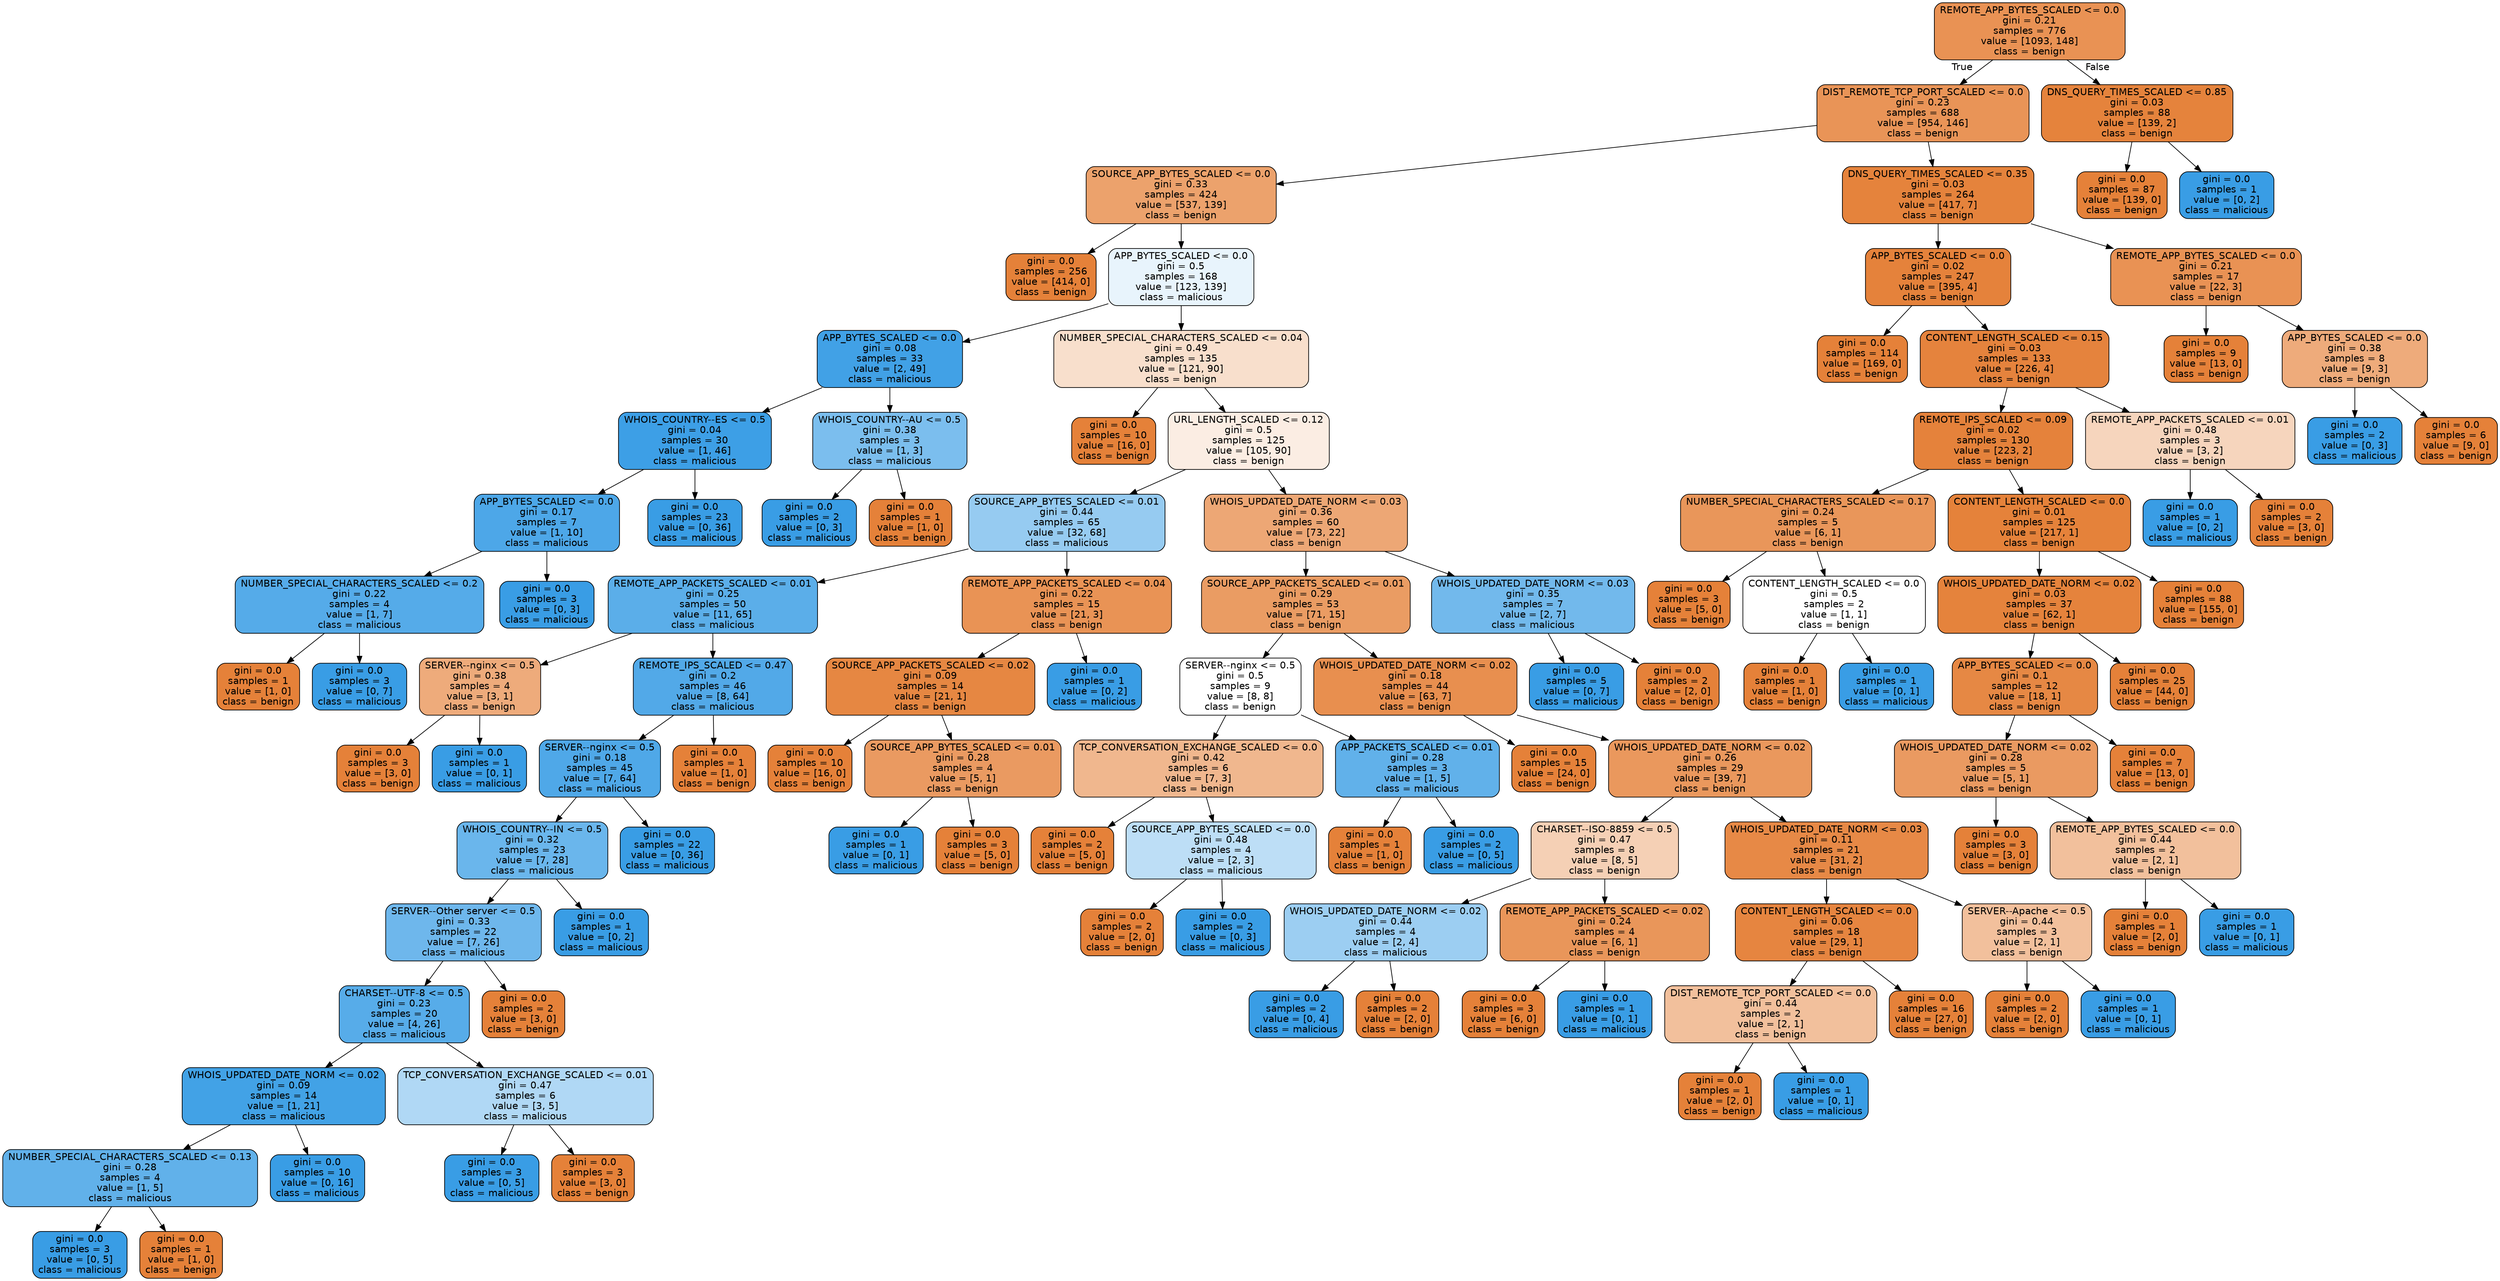 digraph Tree {
node [shape=box, style="filled, rounded", color="black", fontname=helvetica] ;
edge [fontname=helvetica] ;
0 [label="REMOTE_APP_BYTES_SCALED <= 0.0\ngini = 0.21\nsamples = 776\nvalue = [1093, 148]\nclass = benign", fillcolor="#e99254"] ;
1 [label="DIST_REMOTE_TCP_PORT_SCALED <= 0.0\ngini = 0.23\nsamples = 688\nvalue = [954, 146]\nclass = benign", fillcolor="#e99457"] ;
0 -> 1 [labeldistance=2.5, labelangle=45, headlabel="True"] ;
2 [label="SOURCE_APP_BYTES_SCALED <= 0.0\ngini = 0.33\nsamples = 424\nvalue = [537, 139]\nclass = benign", fillcolor="#eca26c"] ;
1 -> 2 ;
3 [label="gini = 0.0\nsamples = 256\nvalue = [414, 0]\nclass = benign", fillcolor="#e58139"] ;
2 -> 3 ;
4 [label="APP_BYTES_SCALED <= 0.0\ngini = 0.5\nsamples = 168\nvalue = [123, 139]\nclass = malicious", fillcolor="#e8f4fc"] ;
2 -> 4 ;
5 [label="APP_BYTES_SCALED <= 0.0\ngini = 0.08\nsamples = 33\nvalue = [2, 49]\nclass = malicious", fillcolor="#41a1e6"] ;
4 -> 5 ;
6 [label="WHOIS_COUNTRY--ES <= 0.5\ngini = 0.04\nsamples = 30\nvalue = [1, 46]\nclass = malicious", fillcolor="#3d9fe6"] ;
5 -> 6 ;
7 [label="APP_BYTES_SCALED <= 0.0\ngini = 0.17\nsamples = 7\nvalue = [1, 10]\nclass = malicious", fillcolor="#4da7e8"] ;
6 -> 7 ;
8 [label="NUMBER_SPECIAL_CHARACTERS_SCALED <= 0.2\ngini = 0.22\nsamples = 4\nvalue = [1, 7]\nclass = malicious", fillcolor="#55abe9"] ;
7 -> 8 ;
9 [label="gini = 0.0\nsamples = 1\nvalue = [1, 0]\nclass = benign", fillcolor="#e58139"] ;
8 -> 9 ;
10 [label="gini = 0.0\nsamples = 3\nvalue = [0, 7]\nclass = malicious", fillcolor="#399de5"] ;
8 -> 10 ;
11 [label="gini = 0.0\nsamples = 3\nvalue = [0, 3]\nclass = malicious", fillcolor="#399de5"] ;
7 -> 11 ;
12 [label="gini = 0.0\nsamples = 23\nvalue = [0, 36]\nclass = malicious", fillcolor="#399de5"] ;
6 -> 12 ;
13 [label="WHOIS_COUNTRY--AU <= 0.5\ngini = 0.38\nsamples = 3\nvalue = [1, 3]\nclass = malicious", fillcolor="#7bbeee"] ;
5 -> 13 ;
14 [label="gini = 0.0\nsamples = 2\nvalue = [0, 3]\nclass = malicious", fillcolor="#399de5"] ;
13 -> 14 ;
15 [label="gini = 0.0\nsamples = 1\nvalue = [1, 0]\nclass = benign", fillcolor="#e58139"] ;
13 -> 15 ;
16 [label="NUMBER_SPECIAL_CHARACTERS_SCALED <= 0.04\ngini = 0.49\nsamples = 135\nvalue = [121, 90]\nclass = benign", fillcolor="#f8dfcc"] ;
4 -> 16 ;
17 [label="gini = 0.0\nsamples = 10\nvalue = [16, 0]\nclass = benign", fillcolor="#e58139"] ;
16 -> 17 ;
18 [label="URL_LENGTH_SCALED <= 0.12\ngini = 0.5\nsamples = 125\nvalue = [105, 90]\nclass = benign", fillcolor="#fbede3"] ;
16 -> 18 ;
19 [label="SOURCE_APP_BYTES_SCALED <= 0.01\ngini = 0.44\nsamples = 65\nvalue = [32, 68]\nclass = malicious", fillcolor="#96cbf1"] ;
18 -> 19 ;
20 [label="REMOTE_APP_PACKETS_SCALED <= 0.01\ngini = 0.25\nsamples = 50\nvalue = [11, 65]\nclass = malicious", fillcolor="#5baee9"] ;
19 -> 20 ;
21 [label="SERVER--nginx <= 0.5\ngini = 0.38\nsamples = 4\nvalue = [3, 1]\nclass = benign", fillcolor="#eeab7b"] ;
20 -> 21 ;
22 [label="gini = 0.0\nsamples = 3\nvalue = [3, 0]\nclass = benign", fillcolor="#e58139"] ;
21 -> 22 ;
23 [label="gini = 0.0\nsamples = 1\nvalue = [0, 1]\nclass = malicious", fillcolor="#399de5"] ;
21 -> 23 ;
24 [label="REMOTE_IPS_SCALED <= 0.47\ngini = 0.2\nsamples = 46\nvalue = [8, 64]\nclass = malicious", fillcolor="#52a9e8"] ;
20 -> 24 ;
25 [label="SERVER--nginx <= 0.5\ngini = 0.18\nsamples = 45\nvalue = [7, 64]\nclass = malicious", fillcolor="#4fa8e8"] ;
24 -> 25 ;
26 [label="WHOIS_COUNTRY--IN <= 0.5\ngini = 0.32\nsamples = 23\nvalue = [7, 28]\nclass = malicious", fillcolor="#6ab6ec"] ;
25 -> 26 ;
27 [label="SERVER--Other server <= 0.5\ngini = 0.33\nsamples = 22\nvalue = [7, 26]\nclass = malicious", fillcolor="#6eb7ec"] ;
26 -> 27 ;
28 [label="CHARSET--UTF-8 <= 0.5\ngini = 0.23\nsamples = 20\nvalue = [4, 26]\nclass = malicious", fillcolor="#57ace9"] ;
27 -> 28 ;
29 [label="WHOIS_UPDATED_DATE_NORM <= 0.02\ngini = 0.09\nsamples = 14\nvalue = [1, 21]\nclass = malicious", fillcolor="#42a2e6"] ;
28 -> 29 ;
30 [label="NUMBER_SPECIAL_CHARACTERS_SCALED <= 0.13\ngini = 0.28\nsamples = 4\nvalue = [1, 5]\nclass = malicious", fillcolor="#61b1ea"] ;
29 -> 30 ;
31 [label="gini = 0.0\nsamples = 3\nvalue = [0, 5]\nclass = malicious", fillcolor="#399de5"] ;
30 -> 31 ;
32 [label="gini = 0.0\nsamples = 1\nvalue = [1, 0]\nclass = benign", fillcolor="#e58139"] ;
30 -> 32 ;
33 [label="gini = 0.0\nsamples = 10\nvalue = [0, 16]\nclass = malicious", fillcolor="#399de5"] ;
29 -> 33 ;
34 [label="TCP_CONVERSATION_EXCHANGE_SCALED <= 0.01\ngini = 0.47\nsamples = 6\nvalue = [3, 5]\nclass = malicious", fillcolor="#b0d8f5"] ;
28 -> 34 ;
35 [label="gini = 0.0\nsamples = 3\nvalue = [0, 5]\nclass = malicious", fillcolor="#399de5"] ;
34 -> 35 ;
36 [label="gini = 0.0\nsamples = 3\nvalue = [3, 0]\nclass = benign", fillcolor="#e58139"] ;
34 -> 36 ;
37 [label="gini = 0.0\nsamples = 2\nvalue = [3, 0]\nclass = benign", fillcolor="#e58139"] ;
27 -> 37 ;
38 [label="gini = 0.0\nsamples = 1\nvalue = [0, 2]\nclass = malicious", fillcolor="#399de5"] ;
26 -> 38 ;
39 [label="gini = 0.0\nsamples = 22\nvalue = [0, 36]\nclass = malicious", fillcolor="#399de5"] ;
25 -> 39 ;
40 [label="gini = 0.0\nsamples = 1\nvalue = [1, 0]\nclass = benign", fillcolor="#e58139"] ;
24 -> 40 ;
41 [label="REMOTE_APP_PACKETS_SCALED <= 0.04\ngini = 0.22\nsamples = 15\nvalue = [21, 3]\nclass = benign", fillcolor="#e99355"] ;
19 -> 41 ;
42 [label="SOURCE_APP_PACKETS_SCALED <= 0.02\ngini = 0.09\nsamples = 14\nvalue = [21, 1]\nclass = benign", fillcolor="#e68742"] ;
41 -> 42 ;
43 [label="gini = 0.0\nsamples = 10\nvalue = [16, 0]\nclass = benign", fillcolor="#e58139"] ;
42 -> 43 ;
44 [label="SOURCE_APP_BYTES_SCALED <= 0.01\ngini = 0.28\nsamples = 4\nvalue = [5, 1]\nclass = benign", fillcolor="#ea9a61"] ;
42 -> 44 ;
45 [label="gini = 0.0\nsamples = 1\nvalue = [0, 1]\nclass = malicious", fillcolor="#399de5"] ;
44 -> 45 ;
46 [label="gini = 0.0\nsamples = 3\nvalue = [5, 0]\nclass = benign", fillcolor="#e58139"] ;
44 -> 46 ;
47 [label="gini = 0.0\nsamples = 1\nvalue = [0, 2]\nclass = malicious", fillcolor="#399de5"] ;
41 -> 47 ;
48 [label="WHOIS_UPDATED_DATE_NORM <= 0.03\ngini = 0.36\nsamples = 60\nvalue = [73, 22]\nclass = benign", fillcolor="#eda775"] ;
18 -> 48 ;
49 [label="SOURCE_APP_PACKETS_SCALED <= 0.01\ngini = 0.29\nsamples = 53\nvalue = [71, 15]\nclass = benign", fillcolor="#ea9c63"] ;
48 -> 49 ;
50 [label="SERVER--nginx <= 0.5\ngini = 0.5\nsamples = 9\nvalue = [8, 8]\nclass = benign", fillcolor="#ffffff"] ;
49 -> 50 ;
51 [label="TCP_CONVERSATION_EXCHANGE_SCALED <= 0.0\ngini = 0.42\nsamples = 6\nvalue = [7, 3]\nclass = benign", fillcolor="#f0b78e"] ;
50 -> 51 ;
52 [label="gini = 0.0\nsamples = 2\nvalue = [5, 0]\nclass = benign", fillcolor="#e58139"] ;
51 -> 52 ;
53 [label="SOURCE_APP_BYTES_SCALED <= 0.0\ngini = 0.48\nsamples = 4\nvalue = [2, 3]\nclass = malicious", fillcolor="#bddef6"] ;
51 -> 53 ;
54 [label="gini = 0.0\nsamples = 2\nvalue = [2, 0]\nclass = benign", fillcolor="#e58139"] ;
53 -> 54 ;
55 [label="gini = 0.0\nsamples = 2\nvalue = [0, 3]\nclass = malicious", fillcolor="#399de5"] ;
53 -> 55 ;
56 [label="APP_PACKETS_SCALED <= 0.01\ngini = 0.28\nsamples = 3\nvalue = [1, 5]\nclass = malicious", fillcolor="#61b1ea"] ;
50 -> 56 ;
57 [label="gini = 0.0\nsamples = 1\nvalue = [1, 0]\nclass = benign", fillcolor="#e58139"] ;
56 -> 57 ;
58 [label="gini = 0.0\nsamples = 2\nvalue = [0, 5]\nclass = malicious", fillcolor="#399de5"] ;
56 -> 58 ;
59 [label="WHOIS_UPDATED_DATE_NORM <= 0.02\ngini = 0.18\nsamples = 44\nvalue = [63, 7]\nclass = benign", fillcolor="#e88f4f"] ;
49 -> 59 ;
60 [label="gini = 0.0\nsamples = 15\nvalue = [24, 0]\nclass = benign", fillcolor="#e58139"] ;
59 -> 60 ;
61 [label="WHOIS_UPDATED_DATE_NORM <= 0.02\ngini = 0.26\nsamples = 29\nvalue = [39, 7]\nclass = benign", fillcolor="#ea985d"] ;
59 -> 61 ;
62 [label="CHARSET--ISO-8859 <= 0.5\ngini = 0.47\nsamples = 8\nvalue = [8, 5]\nclass = benign", fillcolor="#f5d0b5"] ;
61 -> 62 ;
63 [label="WHOIS_UPDATED_DATE_NORM <= 0.02\ngini = 0.44\nsamples = 4\nvalue = [2, 4]\nclass = malicious", fillcolor="#9ccef2"] ;
62 -> 63 ;
64 [label="gini = 0.0\nsamples = 2\nvalue = [0, 4]\nclass = malicious", fillcolor="#399de5"] ;
63 -> 64 ;
65 [label="gini = 0.0\nsamples = 2\nvalue = [2, 0]\nclass = benign", fillcolor="#e58139"] ;
63 -> 65 ;
66 [label="REMOTE_APP_PACKETS_SCALED <= 0.02\ngini = 0.24\nsamples = 4\nvalue = [6, 1]\nclass = benign", fillcolor="#e9965a"] ;
62 -> 66 ;
67 [label="gini = 0.0\nsamples = 3\nvalue = [6, 0]\nclass = benign", fillcolor="#e58139"] ;
66 -> 67 ;
68 [label="gini = 0.0\nsamples = 1\nvalue = [0, 1]\nclass = malicious", fillcolor="#399de5"] ;
66 -> 68 ;
69 [label="WHOIS_UPDATED_DATE_NORM <= 0.03\ngini = 0.11\nsamples = 21\nvalue = [31, 2]\nclass = benign", fillcolor="#e78946"] ;
61 -> 69 ;
70 [label="CONTENT_LENGTH_SCALED <= 0.0\ngini = 0.06\nsamples = 18\nvalue = [29, 1]\nclass = benign", fillcolor="#e68540"] ;
69 -> 70 ;
71 [label="DIST_REMOTE_TCP_PORT_SCALED <= 0.0\ngini = 0.44\nsamples = 2\nvalue = [2, 1]\nclass = benign", fillcolor="#f2c09c"] ;
70 -> 71 ;
72 [label="gini = 0.0\nsamples = 1\nvalue = [2, 0]\nclass = benign", fillcolor="#e58139"] ;
71 -> 72 ;
73 [label="gini = 0.0\nsamples = 1\nvalue = [0, 1]\nclass = malicious", fillcolor="#399de5"] ;
71 -> 73 ;
74 [label="gini = 0.0\nsamples = 16\nvalue = [27, 0]\nclass = benign", fillcolor="#e58139"] ;
70 -> 74 ;
75 [label="SERVER--Apache <= 0.5\ngini = 0.44\nsamples = 3\nvalue = [2, 1]\nclass = benign", fillcolor="#f2c09c"] ;
69 -> 75 ;
76 [label="gini = 0.0\nsamples = 2\nvalue = [2, 0]\nclass = benign", fillcolor="#e58139"] ;
75 -> 76 ;
77 [label="gini = 0.0\nsamples = 1\nvalue = [0, 1]\nclass = malicious", fillcolor="#399de5"] ;
75 -> 77 ;
78 [label="WHOIS_UPDATED_DATE_NORM <= 0.03\ngini = 0.35\nsamples = 7\nvalue = [2, 7]\nclass = malicious", fillcolor="#72b9ec"] ;
48 -> 78 ;
79 [label="gini = 0.0\nsamples = 5\nvalue = [0, 7]\nclass = malicious", fillcolor="#399de5"] ;
78 -> 79 ;
80 [label="gini = 0.0\nsamples = 2\nvalue = [2, 0]\nclass = benign", fillcolor="#e58139"] ;
78 -> 80 ;
81 [label="DNS_QUERY_TIMES_SCALED <= 0.35\ngini = 0.03\nsamples = 264\nvalue = [417, 7]\nclass = benign", fillcolor="#e5833c"] ;
1 -> 81 ;
82 [label="APP_BYTES_SCALED <= 0.0\ngini = 0.02\nsamples = 247\nvalue = [395, 4]\nclass = benign", fillcolor="#e5823b"] ;
81 -> 82 ;
83 [label="gini = 0.0\nsamples = 114\nvalue = [169, 0]\nclass = benign", fillcolor="#e58139"] ;
82 -> 83 ;
84 [label="CONTENT_LENGTH_SCALED <= 0.15\ngini = 0.03\nsamples = 133\nvalue = [226, 4]\nclass = benign", fillcolor="#e5833d"] ;
82 -> 84 ;
85 [label="REMOTE_IPS_SCALED <= 0.09\ngini = 0.02\nsamples = 130\nvalue = [223, 2]\nclass = benign", fillcolor="#e5823b"] ;
84 -> 85 ;
86 [label="NUMBER_SPECIAL_CHARACTERS_SCALED <= 0.17\ngini = 0.24\nsamples = 5\nvalue = [6, 1]\nclass = benign", fillcolor="#e9965a"] ;
85 -> 86 ;
87 [label="gini = 0.0\nsamples = 3\nvalue = [5, 0]\nclass = benign", fillcolor="#e58139"] ;
86 -> 87 ;
88 [label="CONTENT_LENGTH_SCALED <= 0.0\ngini = 0.5\nsamples = 2\nvalue = [1, 1]\nclass = benign", fillcolor="#ffffff"] ;
86 -> 88 ;
89 [label="gini = 0.0\nsamples = 1\nvalue = [1, 0]\nclass = benign", fillcolor="#e58139"] ;
88 -> 89 ;
90 [label="gini = 0.0\nsamples = 1\nvalue = [0, 1]\nclass = malicious", fillcolor="#399de5"] ;
88 -> 90 ;
91 [label="CONTENT_LENGTH_SCALED <= 0.0\ngini = 0.01\nsamples = 125\nvalue = [217, 1]\nclass = benign", fillcolor="#e5823a"] ;
85 -> 91 ;
92 [label="WHOIS_UPDATED_DATE_NORM <= 0.02\ngini = 0.03\nsamples = 37\nvalue = [62, 1]\nclass = benign", fillcolor="#e5833c"] ;
91 -> 92 ;
93 [label="APP_BYTES_SCALED <= 0.0\ngini = 0.1\nsamples = 12\nvalue = [18, 1]\nclass = benign", fillcolor="#e68844"] ;
92 -> 93 ;
94 [label="WHOIS_UPDATED_DATE_NORM <= 0.02\ngini = 0.28\nsamples = 5\nvalue = [5, 1]\nclass = benign", fillcolor="#ea9a61"] ;
93 -> 94 ;
95 [label="gini = 0.0\nsamples = 3\nvalue = [3, 0]\nclass = benign", fillcolor="#e58139"] ;
94 -> 95 ;
96 [label="REMOTE_APP_BYTES_SCALED <= 0.0\ngini = 0.44\nsamples = 2\nvalue = [2, 1]\nclass = benign", fillcolor="#f2c09c"] ;
94 -> 96 ;
97 [label="gini = 0.0\nsamples = 1\nvalue = [2, 0]\nclass = benign", fillcolor="#e58139"] ;
96 -> 97 ;
98 [label="gini = 0.0\nsamples = 1\nvalue = [0, 1]\nclass = malicious", fillcolor="#399de5"] ;
96 -> 98 ;
99 [label="gini = 0.0\nsamples = 7\nvalue = [13, 0]\nclass = benign", fillcolor="#e58139"] ;
93 -> 99 ;
100 [label="gini = 0.0\nsamples = 25\nvalue = [44, 0]\nclass = benign", fillcolor="#e58139"] ;
92 -> 100 ;
101 [label="gini = 0.0\nsamples = 88\nvalue = [155, 0]\nclass = benign", fillcolor="#e58139"] ;
91 -> 101 ;
102 [label="REMOTE_APP_PACKETS_SCALED <= 0.01\ngini = 0.48\nsamples = 3\nvalue = [3, 2]\nclass = benign", fillcolor="#f6d5bd"] ;
84 -> 102 ;
103 [label="gini = 0.0\nsamples = 1\nvalue = [0, 2]\nclass = malicious", fillcolor="#399de5"] ;
102 -> 103 ;
104 [label="gini = 0.0\nsamples = 2\nvalue = [3, 0]\nclass = benign", fillcolor="#e58139"] ;
102 -> 104 ;
105 [label="REMOTE_APP_BYTES_SCALED <= 0.0\ngini = 0.21\nsamples = 17\nvalue = [22, 3]\nclass = benign", fillcolor="#e99254"] ;
81 -> 105 ;
106 [label="gini = 0.0\nsamples = 9\nvalue = [13, 0]\nclass = benign", fillcolor="#e58139"] ;
105 -> 106 ;
107 [label="APP_BYTES_SCALED <= 0.0\ngini = 0.38\nsamples = 8\nvalue = [9, 3]\nclass = benign", fillcolor="#eeab7b"] ;
105 -> 107 ;
108 [label="gini = 0.0\nsamples = 2\nvalue = [0, 3]\nclass = malicious", fillcolor="#399de5"] ;
107 -> 108 ;
109 [label="gini = 0.0\nsamples = 6\nvalue = [9, 0]\nclass = benign", fillcolor="#e58139"] ;
107 -> 109 ;
110 [label="DNS_QUERY_TIMES_SCALED <= 0.85\ngini = 0.03\nsamples = 88\nvalue = [139, 2]\nclass = benign", fillcolor="#e5833c"] ;
0 -> 110 [labeldistance=2.5, labelangle=-45, headlabel="False"] ;
111 [label="gini = 0.0\nsamples = 87\nvalue = [139, 0]\nclass = benign", fillcolor="#e58139"] ;
110 -> 111 ;
112 [label="gini = 0.0\nsamples = 1\nvalue = [0, 2]\nclass = malicious", fillcolor="#399de5"] ;
110 -> 112 ;
}